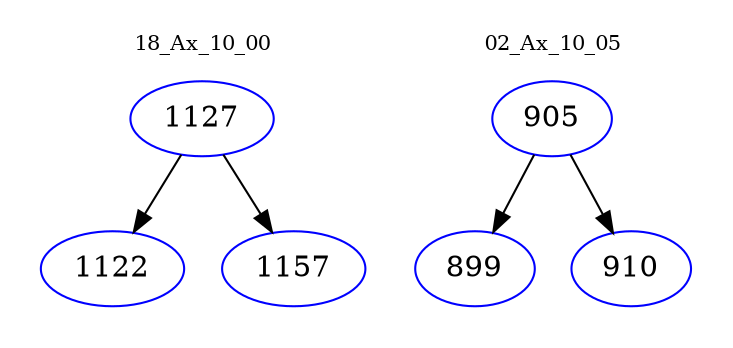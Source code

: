 digraph{
subgraph cluster_0 {
color = white
label = "18_Ax_10_00";
fontsize=10;
T0_1127 [label="1127", color="blue"]
T0_1127 -> T0_1122 [color="black"]
T0_1122 [label="1122", color="blue"]
T0_1127 -> T0_1157 [color="black"]
T0_1157 [label="1157", color="blue"]
}
subgraph cluster_1 {
color = white
label = "02_Ax_10_05";
fontsize=10;
T1_905 [label="905", color="blue"]
T1_905 -> T1_899 [color="black"]
T1_899 [label="899", color="blue"]
T1_905 -> T1_910 [color="black"]
T1_910 [label="910", color="blue"]
}
}
